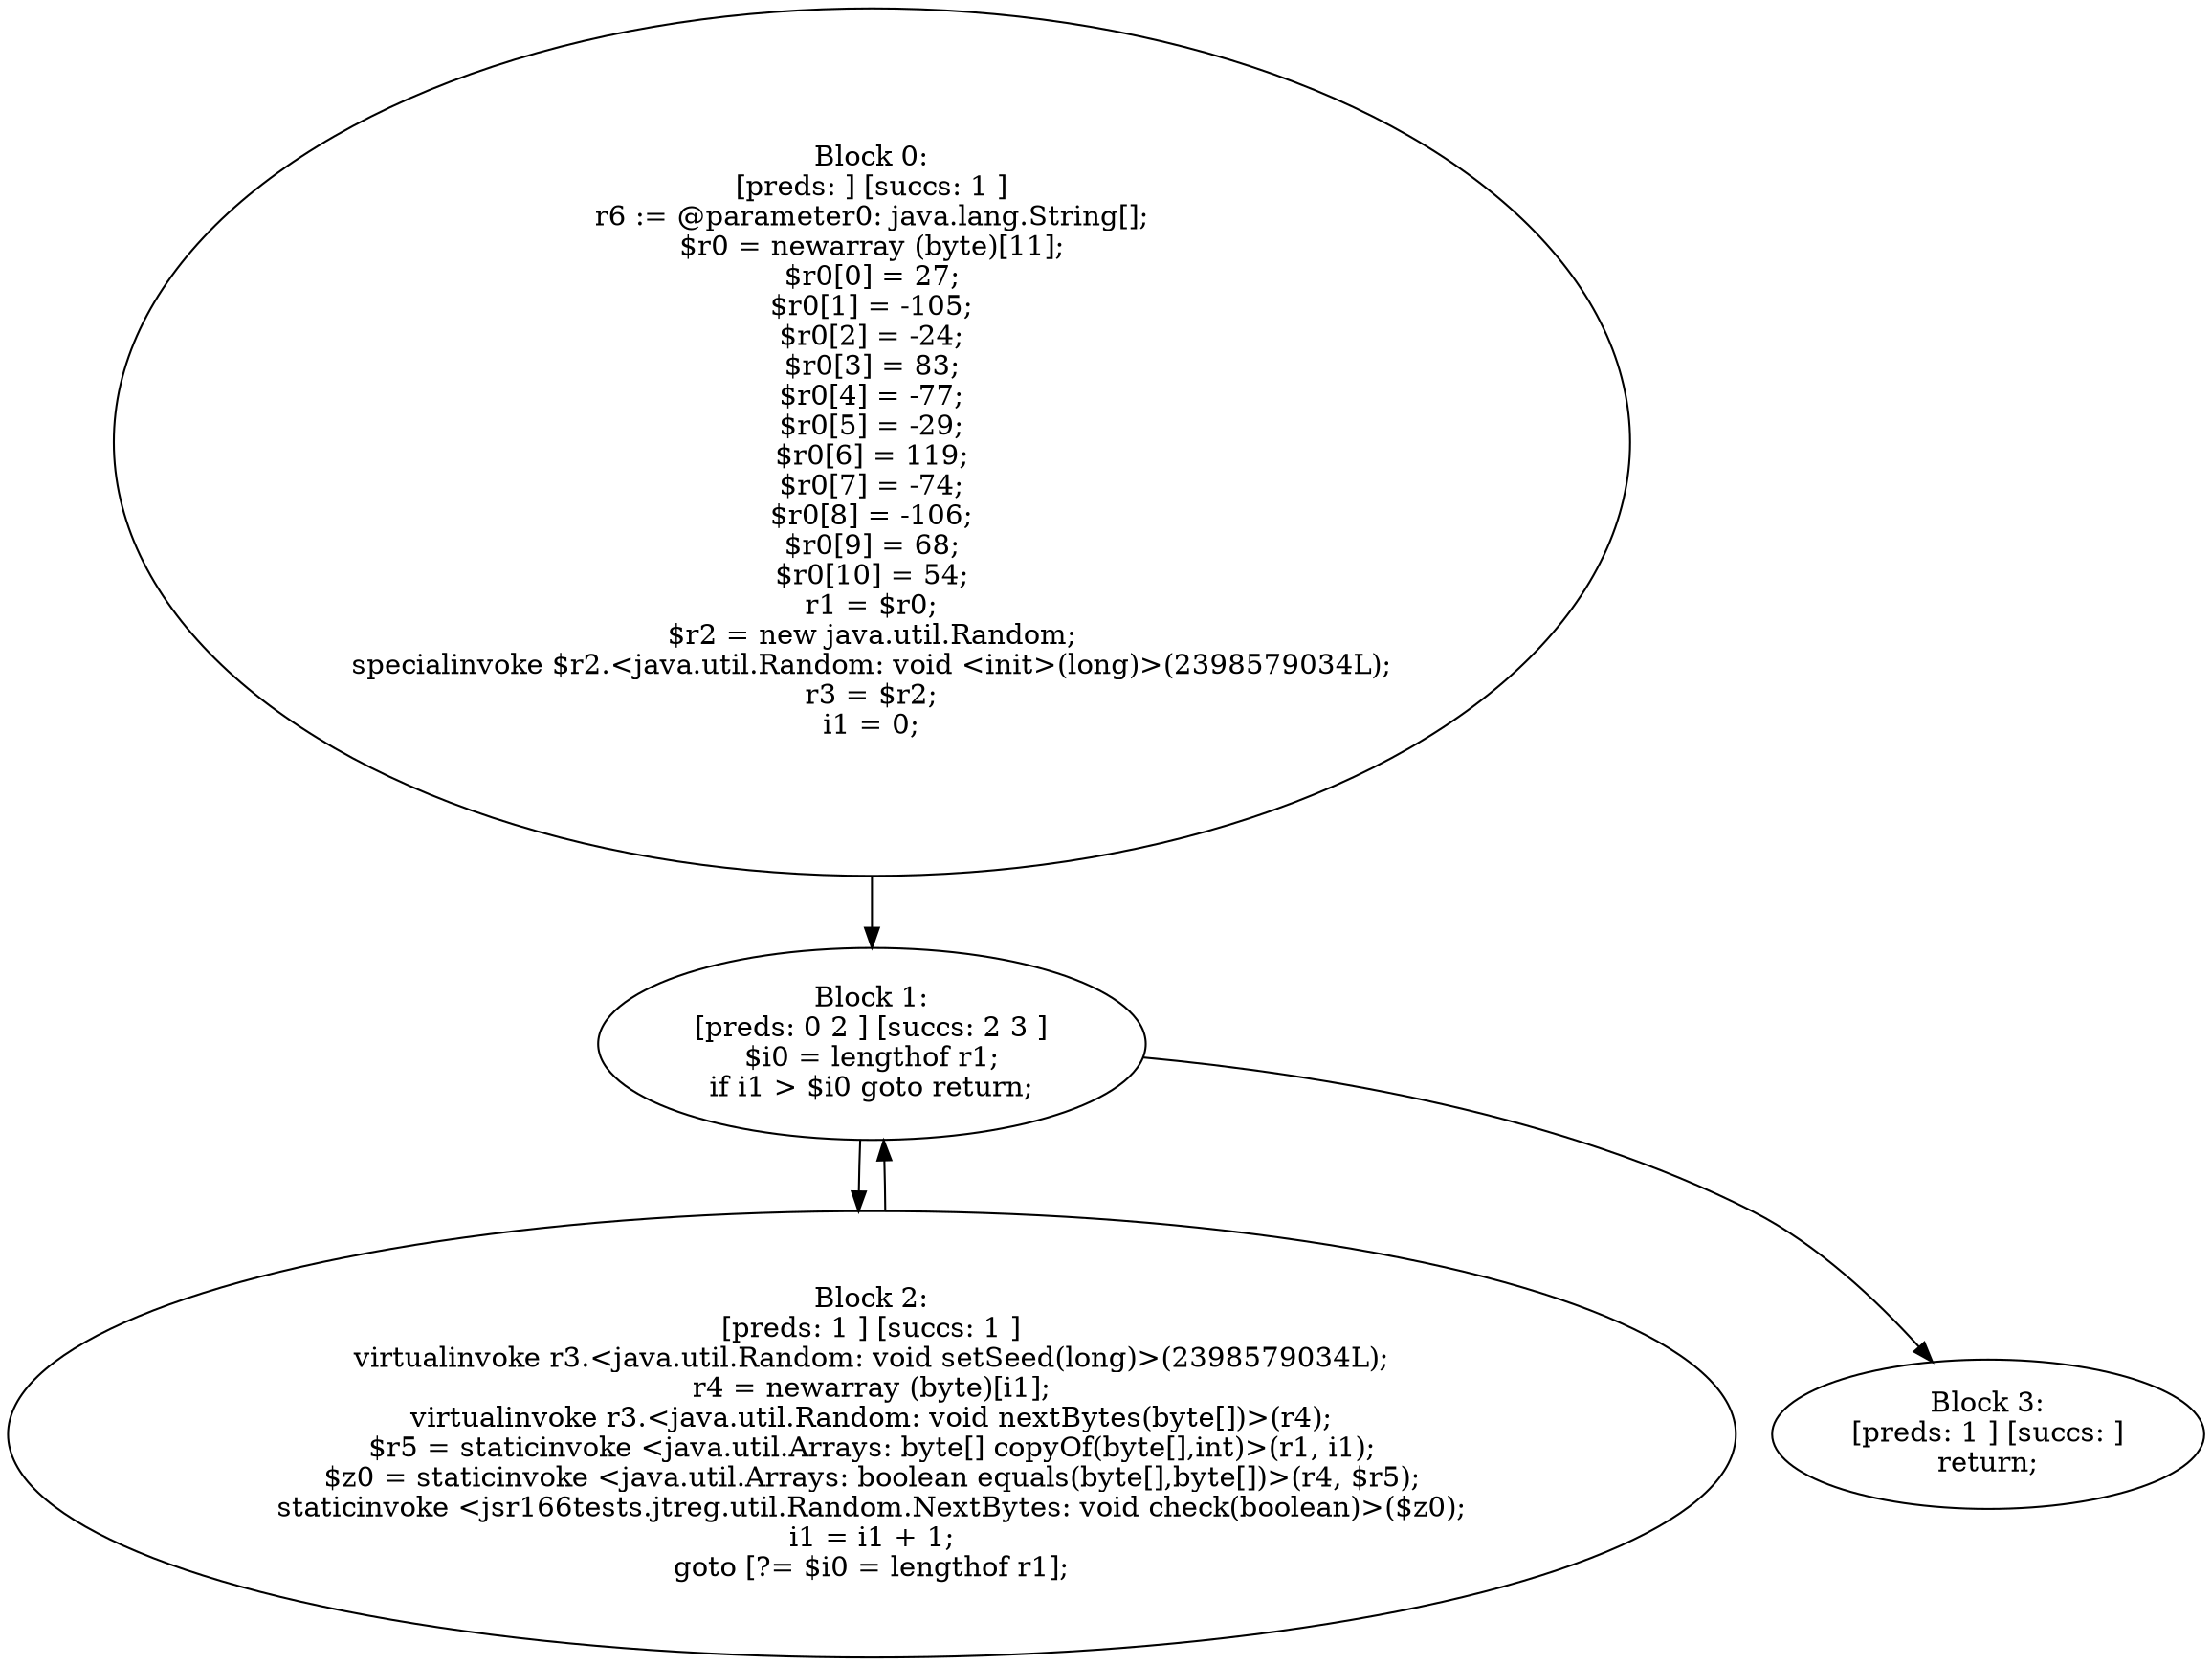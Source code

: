 digraph "unitGraph" {
    "Block 0:
[preds: ] [succs: 1 ]
r6 := @parameter0: java.lang.String[];
$r0 = newarray (byte)[11];
$r0[0] = 27;
$r0[1] = -105;
$r0[2] = -24;
$r0[3] = 83;
$r0[4] = -77;
$r0[5] = -29;
$r0[6] = 119;
$r0[7] = -74;
$r0[8] = -106;
$r0[9] = 68;
$r0[10] = 54;
r1 = $r0;
$r2 = new java.util.Random;
specialinvoke $r2.<java.util.Random: void <init>(long)>(2398579034L);
r3 = $r2;
i1 = 0;
"
    "Block 1:
[preds: 0 2 ] [succs: 2 3 ]
$i0 = lengthof r1;
if i1 > $i0 goto return;
"
    "Block 2:
[preds: 1 ] [succs: 1 ]
virtualinvoke r3.<java.util.Random: void setSeed(long)>(2398579034L);
r4 = newarray (byte)[i1];
virtualinvoke r3.<java.util.Random: void nextBytes(byte[])>(r4);
$r5 = staticinvoke <java.util.Arrays: byte[] copyOf(byte[],int)>(r1, i1);
$z0 = staticinvoke <java.util.Arrays: boolean equals(byte[],byte[])>(r4, $r5);
staticinvoke <jsr166tests.jtreg.util.Random.NextBytes: void check(boolean)>($z0);
i1 = i1 + 1;
goto [?= $i0 = lengthof r1];
"
    "Block 3:
[preds: 1 ] [succs: ]
return;
"
    "Block 0:
[preds: ] [succs: 1 ]
r6 := @parameter0: java.lang.String[];
$r0 = newarray (byte)[11];
$r0[0] = 27;
$r0[1] = -105;
$r0[2] = -24;
$r0[3] = 83;
$r0[4] = -77;
$r0[5] = -29;
$r0[6] = 119;
$r0[7] = -74;
$r0[8] = -106;
$r0[9] = 68;
$r0[10] = 54;
r1 = $r0;
$r2 = new java.util.Random;
specialinvoke $r2.<java.util.Random: void <init>(long)>(2398579034L);
r3 = $r2;
i1 = 0;
"->"Block 1:
[preds: 0 2 ] [succs: 2 3 ]
$i0 = lengthof r1;
if i1 > $i0 goto return;
";
    "Block 1:
[preds: 0 2 ] [succs: 2 3 ]
$i0 = lengthof r1;
if i1 > $i0 goto return;
"->"Block 2:
[preds: 1 ] [succs: 1 ]
virtualinvoke r3.<java.util.Random: void setSeed(long)>(2398579034L);
r4 = newarray (byte)[i1];
virtualinvoke r3.<java.util.Random: void nextBytes(byte[])>(r4);
$r5 = staticinvoke <java.util.Arrays: byte[] copyOf(byte[],int)>(r1, i1);
$z0 = staticinvoke <java.util.Arrays: boolean equals(byte[],byte[])>(r4, $r5);
staticinvoke <jsr166tests.jtreg.util.Random.NextBytes: void check(boolean)>($z0);
i1 = i1 + 1;
goto [?= $i0 = lengthof r1];
";
    "Block 1:
[preds: 0 2 ] [succs: 2 3 ]
$i0 = lengthof r1;
if i1 > $i0 goto return;
"->"Block 3:
[preds: 1 ] [succs: ]
return;
";
    "Block 2:
[preds: 1 ] [succs: 1 ]
virtualinvoke r3.<java.util.Random: void setSeed(long)>(2398579034L);
r4 = newarray (byte)[i1];
virtualinvoke r3.<java.util.Random: void nextBytes(byte[])>(r4);
$r5 = staticinvoke <java.util.Arrays: byte[] copyOf(byte[],int)>(r1, i1);
$z0 = staticinvoke <java.util.Arrays: boolean equals(byte[],byte[])>(r4, $r5);
staticinvoke <jsr166tests.jtreg.util.Random.NextBytes: void check(boolean)>($z0);
i1 = i1 + 1;
goto [?= $i0 = lengthof r1];
"->"Block 1:
[preds: 0 2 ] [succs: 2 3 ]
$i0 = lengthof r1;
if i1 > $i0 goto return;
";
}
